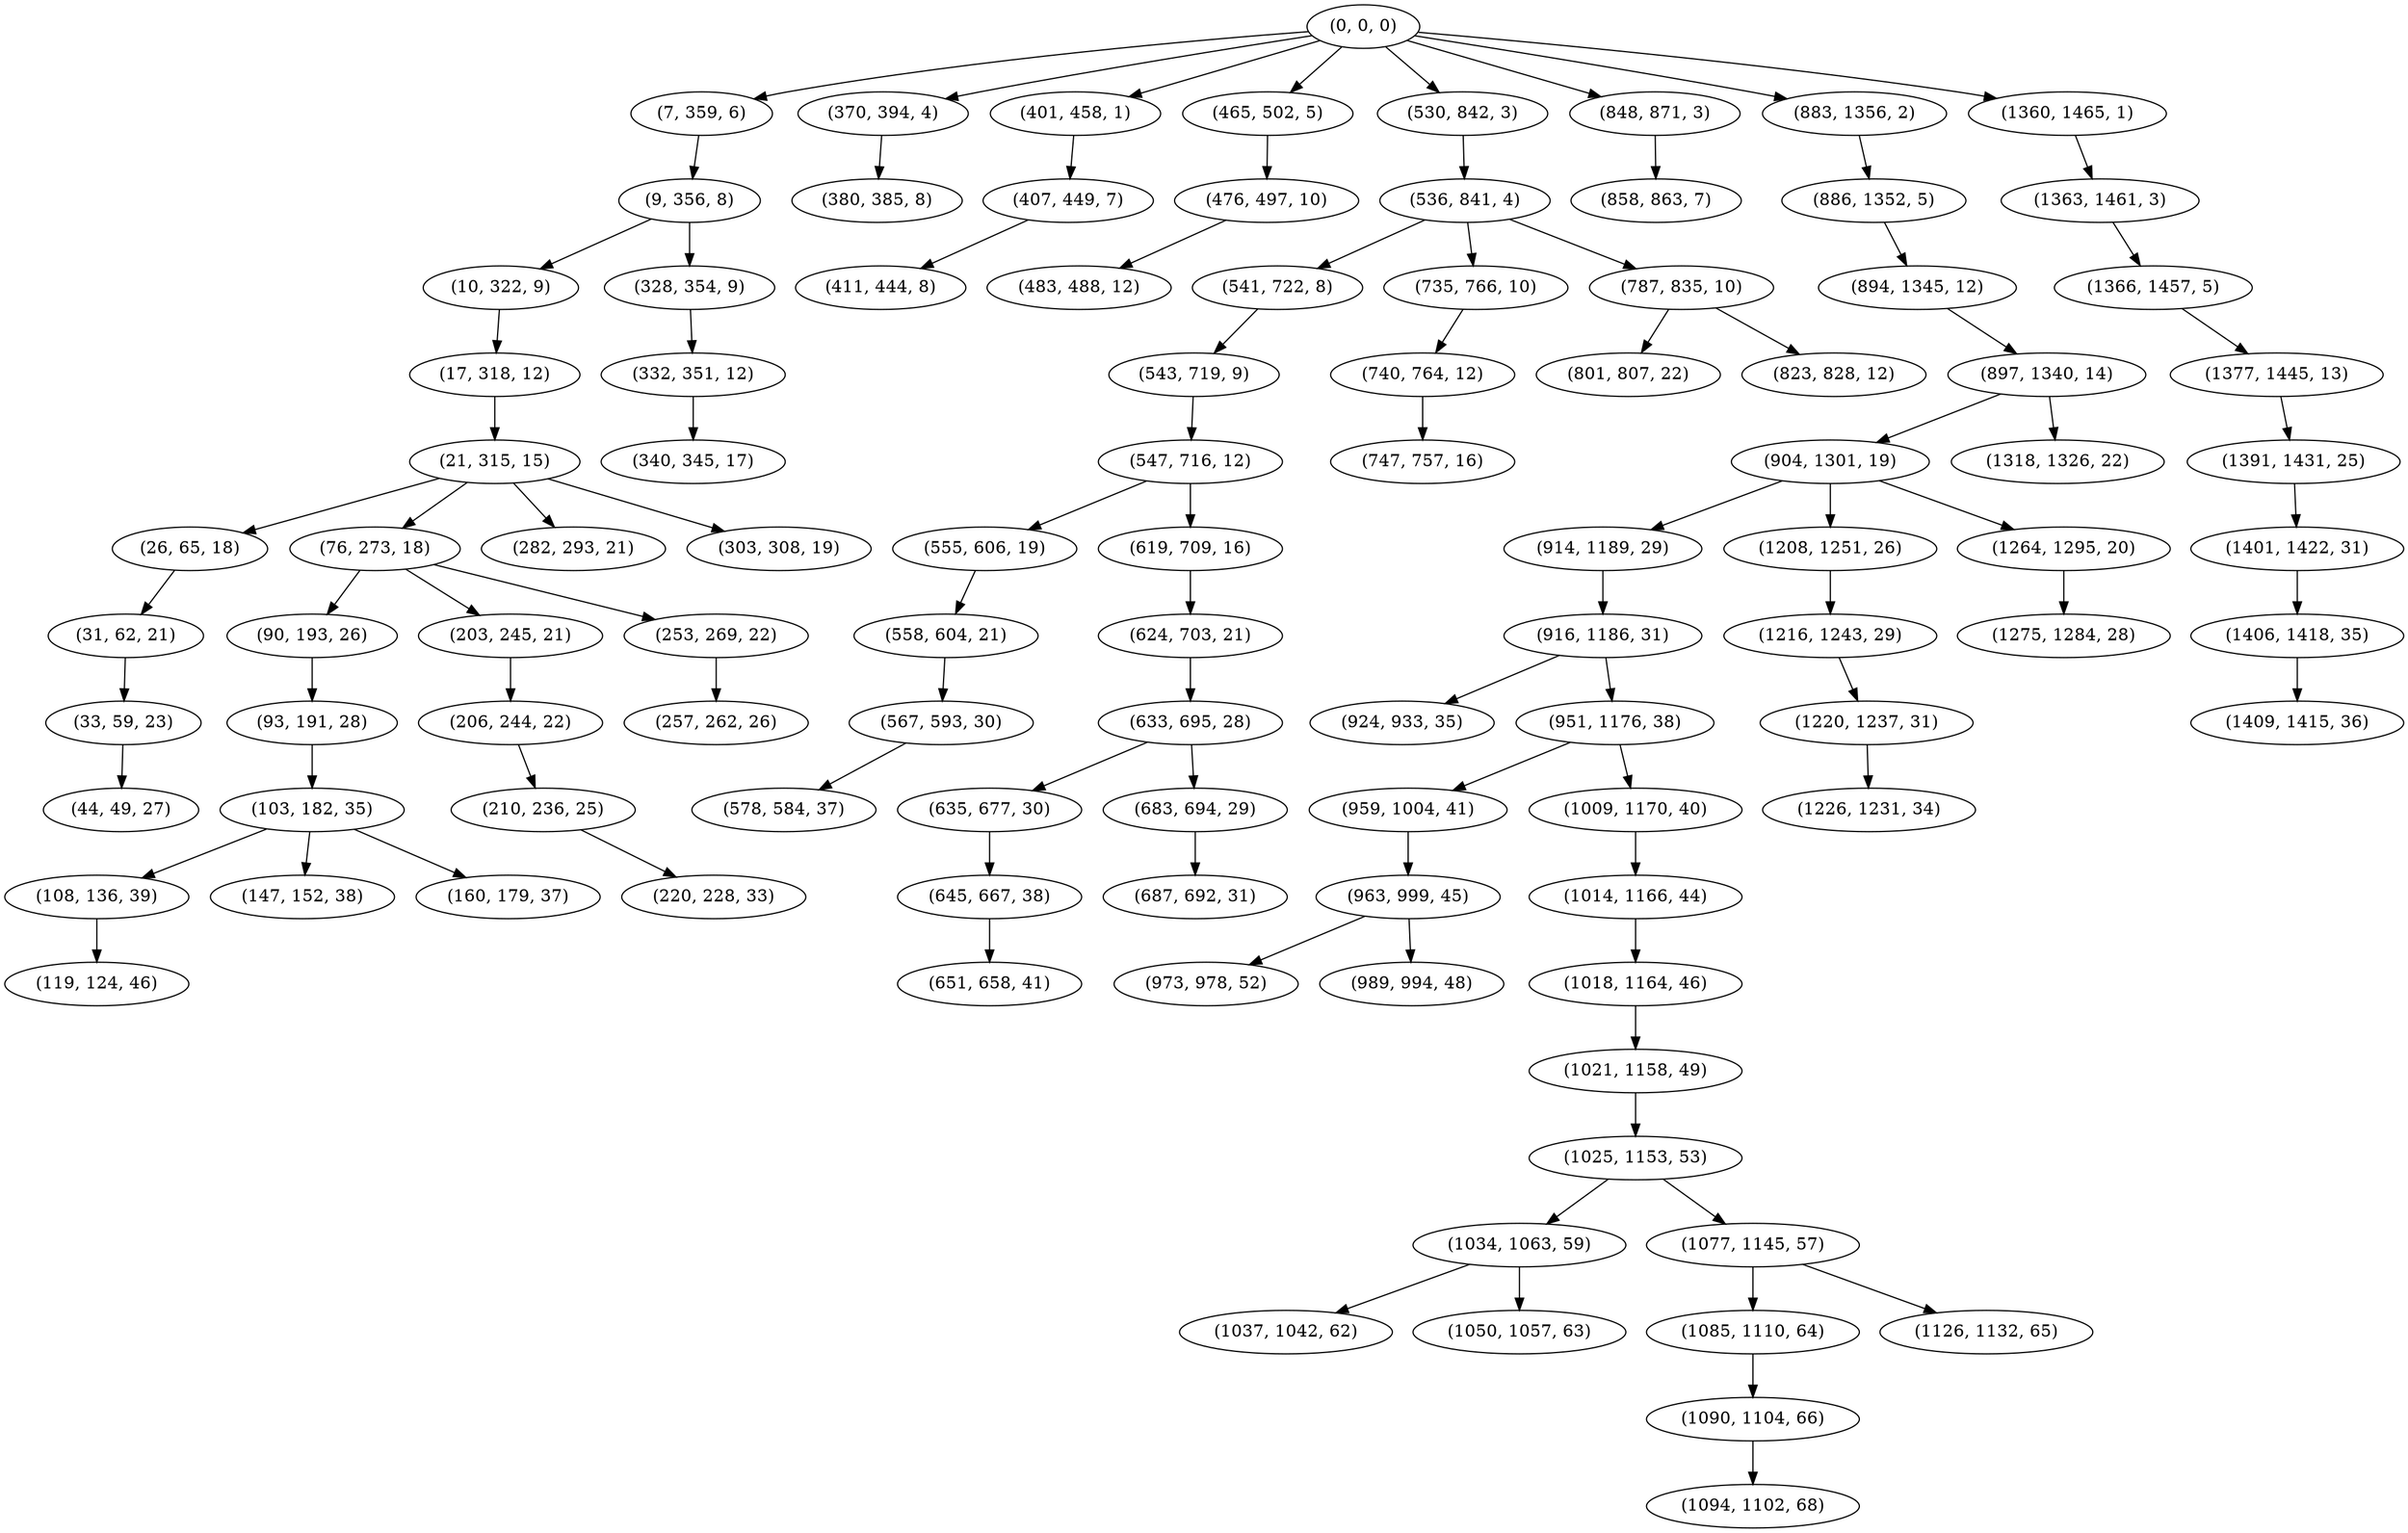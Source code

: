 digraph tree {
    "(0, 0, 0)";
    "(7, 359, 6)";
    "(9, 356, 8)";
    "(10, 322, 9)";
    "(17, 318, 12)";
    "(21, 315, 15)";
    "(26, 65, 18)";
    "(31, 62, 21)";
    "(33, 59, 23)";
    "(44, 49, 27)";
    "(76, 273, 18)";
    "(90, 193, 26)";
    "(93, 191, 28)";
    "(103, 182, 35)";
    "(108, 136, 39)";
    "(119, 124, 46)";
    "(147, 152, 38)";
    "(160, 179, 37)";
    "(203, 245, 21)";
    "(206, 244, 22)";
    "(210, 236, 25)";
    "(220, 228, 33)";
    "(253, 269, 22)";
    "(257, 262, 26)";
    "(282, 293, 21)";
    "(303, 308, 19)";
    "(328, 354, 9)";
    "(332, 351, 12)";
    "(340, 345, 17)";
    "(370, 394, 4)";
    "(380, 385, 8)";
    "(401, 458, 1)";
    "(407, 449, 7)";
    "(411, 444, 8)";
    "(465, 502, 5)";
    "(476, 497, 10)";
    "(483, 488, 12)";
    "(530, 842, 3)";
    "(536, 841, 4)";
    "(541, 722, 8)";
    "(543, 719, 9)";
    "(547, 716, 12)";
    "(555, 606, 19)";
    "(558, 604, 21)";
    "(567, 593, 30)";
    "(578, 584, 37)";
    "(619, 709, 16)";
    "(624, 703, 21)";
    "(633, 695, 28)";
    "(635, 677, 30)";
    "(645, 667, 38)";
    "(651, 658, 41)";
    "(683, 694, 29)";
    "(687, 692, 31)";
    "(735, 766, 10)";
    "(740, 764, 12)";
    "(747, 757, 16)";
    "(787, 835, 10)";
    "(801, 807, 22)";
    "(823, 828, 12)";
    "(848, 871, 3)";
    "(858, 863, 7)";
    "(883, 1356, 2)";
    "(886, 1352, 5)";
    "(894, 1345, 12)";
    "(897, 1340, 14)";
    "(904, 1301, 19)";
    "(914, 1189, 29)";
    "(916, 1186, 31)";
    "(924, 933, 35)";
    "(951, 1176, 38)";
    "(959, 1004, 41)";
    "(963, 999, 45)";
    "(973, 978, 52)";
    "(989, 994, 48)";
    "(1009, 1170, 40)";
    "(1014, 1166, 44)";
    "(1018, 1164, 46)";
    "(1021, 1158, 49)";
    "(1025, 1153, 53)";
    "(1034, 1063, 59)";
    "(1037, 1042, 62)";
    "(1050, 1057, 63)";
    "(1077, 1145, 57)";
    "(1085, 1110, 64)";
    "(1090, 1104, 66)";
    "(1094, 1102, 68)";
    "(1126, 1132, 65)";
    "(1208, 1251, 26)";
    "(1216, 1243, 29)";
    "(1220, 1237, 31)";
    "(1226, 1231, 34)";
    "(1264, 1295, 20)";
    "(1275, 1284, 28)";
    "(1318, 1326, 22)";
    "(1360, 1465, 1)";
    "(1363, 1461, 3)";
    "(1366, 1457, 5)";
    "(1377, 1445, 13)";
    "(1391, 1431, 25)";
    "(1401, 1422, 31)";
    "(1406, 1418, 35)";
    "(1409, 1415, 36)";
    "(0, 0, 0)" -> "(7, 359, 6)";
    "(0, 0, 0)" -> "(370, 394, 4)";
    "(0, 0, 0)" -> "(401, 458, 1)";
    "(0, 0, 0)" -> "(465, 502, 5)";
    "(0, 0, 0)" -> "(530, 842, 3)";
    "(0, 0, 0)" -> "(848, 871, 3)";
    "(0, 0, 0)" -> "(883, 1356, 2)";
    "(0, 0, 0)" -> "(1360, 1465, 1)";
    "(7, 359, 6)" -> "(9, 356, 8)";
    "(9, 356, 8)" -> "(10, 322, 9)";
    "(9, 356, 8)" -> "(328, 354, 9)";
    "(10, 322, 9)" -> "(17, 318, 12)";
    "(17, 318, 12)" -> "(21, 315, 15)";
    "(21, 315, 15)" -> "(26, 65, 18)";
    "(21, 315, 15)" -> "(76, 273, 18)";
    "(21, 315, 15)" -> "(282, 293, 21)";
    "(21, 315, 15)" -> "(303, 308, 19)";
    "(26, 65, 18)" -> "(31, 62, 21)";
    "(31, 62, 21)" -> "(33, 59, 23)";
    "(33, 59, 23)" -> "(44, 49, 27)";
    "(76, 273, 18)" -> "(90, 193, 26)";
    "(76, 273, 18)" -> "(203, 245, 21)";
    "(76, 273, 18)" -> "(253, 269, 22)";
    "(90, 193, 26)" -> "(93, 191, 28)";
    "(93, 191, 28)" -> "(103, 182, 35)";
    "(103, 182, 35)" -> "(108, 136, 39)";
    "(103, 182, 35)" -> "(147, 152, 38)";
    "(103, 182, 35)" -> "(160, 179, 37)";
    "(108, 136, 39)" -> "(119, 124, 46)";
    "(203, 245, 21)" -> "(206, 244, 22)";
    "(206, 244, 22)" -> "(210, 236, 25)";
    "(210, 236, 25)" -> "(220, 228, 33)";
    "(253, 269, 22)" -> "(257, 262, 26)";
    "(328, 354, 9)" -> "(332, 351, 12)";
    "(332, 351, 12)" -> "(340, 345, 17)";
    "(370, 394, 4)" -> "(380, 385, 8)";
    "(401, 458, 1)" -> "(407, 449, 7)";
    "(407, 449, 7)" -> "(411, 444, 8)";
    "(465, 502, 5)" -> "(476, 497, 10)";
    "(476, 497, 10)" -> "(483, 488, 12)";
    "(530, 842, 3)" -> "(536, 841, 4)";
    "(536, 841, 4)" -> "(541, 722, 8)";
    "(536, 841, 4)" -> "(735, 766, 10)";
    "(536, 841, 4)" -> "(787, 835, 10)";
    "(541, 722, 8)" -> "(543, 719, 9)";
    "(543, 719, 9)" -> "(547, 716, 12)";
    "(547, 716, 12)" -> "(555, 606, 19)";
    "(547, 716, 12)" -> "(619, 709, 16)";
    "(555, 606, 19)" -> "(558, 604, 21)";
    "(558, 604, 21)" -> "(567, 593, 30)";
    "(567, 593, 30)" -> "(578, 584, 37)";
    "(619, 709, 16)" -> "(624, 703, 21)";
    "(624, 703, 21)" -> "(633, 695, 28)";
    "(633, 695, 28)" -> "(635, 677, 30)";
    "(633, 695, 28)" -> "(683, 694, 29)";
    "(635, 677, 30)" -> "(645, 667, 38)";
    "(645, 667, 38)" -> "(651, 658, 41)";
    "(683, 694, 29)" -> "(687, 692, 31)";
    "(735, 766, 10)" -> "(740, 764, 12)";
    "(740, 764, 12)" -> "(747, 757, 16)";
    "(787, 835, 10)" -> "(801, 807, 22)";
    "(787, 835, 10)" -> "(823, 828, 12)";
    "(848, 871, 3)" -> "(858, 863, 7)";
    "(883, 1356, 2)" -> "(886, 1352, 5)";
    "(886, 1352, 5)" -> "(894, 1345, 12)";
    "(894, 1345, 12)" -> "(897, 1340, 14)";
    "(897, 1340, 14)" -> "(904, 1301, 19)";
    "(897, 1340, 14)" -> "(1318, 1326, 22)";
    "(904, 1301, 19)" -> "(914, 1189, 29)";
    "(904, 1301, 19)" -> "(1208, 1251, 26)";
    "(904, 1301, 19)" -> "(1264, 1295, 20)";
    "(914, 1189, 29)" -> "(916, 1186, 31)";
    "(916, 1186, 31)" -> "(924, 933, 35)";
    "(916, 1186, 31)" -> "(951, 1176, 38)";
    "(951, 1176, 38)" -> "(959, 1004, 41)";
    "(951, 1176, 38)" -> "(1009, 1170, 40)";
    "(959, 1004, 41)" -> "(963, 999, 45)";
    "(963, 999, 45)" -> "(973, 978, 52)";
    "(963, 999, 45)" -> "(989, 994, 48)";
    "(1009, 1170, 40)" -> "(1014, 1166, 44)";
    "(1014, 1166, 44)" -> "(1018, 1164, 46)";
    "(1018, 1164, 46)" -> "(1021, 1158, 49)";
    "(1021, 1158, 49)" -> "(1025, 1153, 53)";
    "(1025, 1153, 53)" -> "(1034, 1063, 59)";
    "(1025, 1153, 53)" -> "(1077, 1145, 57)";
    "(1034, 1063, 59)" -> "(1037, 1042, 62)";
    "(1034, 1063, 59)" -> "(1050, 1057, 63)";
    "(1077, 1145, 57)" -> "(1085, 1110, 64)";
    "(1077, 1145, 57)" -> "(1126, 1132, 65)";
    "(1085, 1110, 64)" -> "(1090, 1104, 66)";
    "(1090, 1104, 66)" -> "(1094, 1102, 68)";
    "(1208, 1251, 26)" -> "(1216, 1243, 29)";
    "(1216, 1243, 29)" -> "(1220, 1237, 31)";
    "(1220, 1237, 31)" -> "(1226, 1231, 34)";
    "(1264, 1295, 20)" -> "(1275, 1284, 28)";
    "(1360, 1465, 1)" -> "(1363, 1461, 3)";
    "(1363, 1461, 3)" -> "(1366, 1457, 5)";
    "(1366, 1457, 5)" -> "(1377, 1445, 13)";
    "(1377, 1445, 13)" -> "(1391, 1431, 25)";
    "(1391, 1431, 25)" -> "(1401, 1422, 31)";
    "(1401, 1422, 31)" -> "(1406, 1418, 35)";
    "(1406, 1418, 35)" -> "(1409, 1415, 36)";
}
